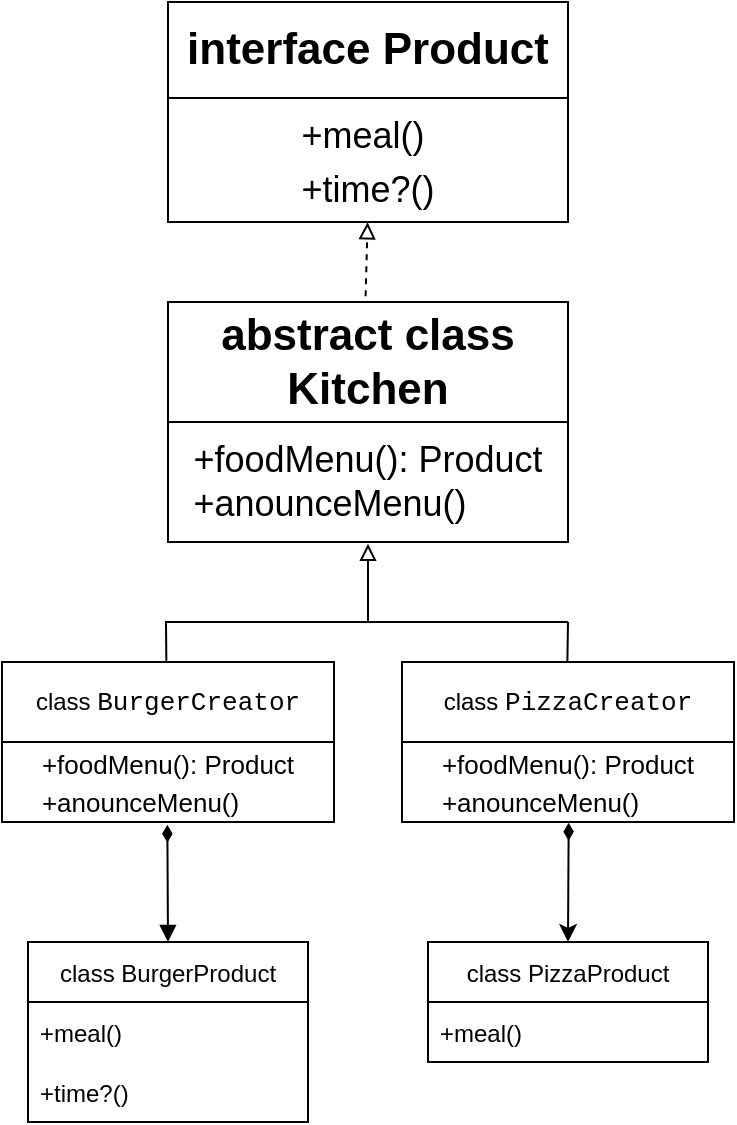<mxfile version="15.8.7" type="device" pages="5"><diagram id="kmLfnM852JLJqcfN5Ix5" name="FabricMethod"><mxGraphModel dx="652" dy="500" grid="1" gridSize="10" guides="1" tooltips="1" connect="1" arrows="1" fold="1" page="1" pageScale="1" pageWidth="827" pageHeight="1169" math="0" shadow="0"><root><mxCell id="0"/><mxCell id="1" parent="0"/><mxCell id="HUdmjNeTvWcthf4Wb3eH-5" value="" style="endArrow=block;html=1;rounded=0;fontSize=22;endFill=0;entryX=0.499;entryY=1.002;entryDx=0;entryDy=0;entryPerimeter=0;exitX=0.494;exitY=-0.048;exitDx=0;exitDy=0;exitPerimeter=0;dashed=1;" parent="1" target="BTpk92u2D7plM36LNnhP-22" edge="1" source="BTpk92u2D7plM36LNnhP-25"><mxGeometry width="50" height="50" relative="1" as="geometry"><mxPoint x="50" y="198.48" as="sourcePoint"/><mxPoint x="230" y="100" as="targetPoint"/></mxGeometry></mxCell><mxCell id="HUdmjNeTvWcthf4Wb3eH-9" value="" style="endArrow=block;html=1;rounded=0;fontSize=22;endFill=0;entryX=0.5;entryY=1.015;entryDx=0;entryDy=0;entryPerimeter=0;" parent="1" target="BTpk92u2D7plM36LNnhP-27" edge="1"><mxGeometry width="50" height="50" relative="1" as="geometry"><mxPoint x="280" y="320" as="sourcePoint"/><mxPoint x="50" y="280" as="targetPoint"/><Array as="points"><mxPoint x="280" y="290"/></Array></mxGeometry></mxCell><mxCell id="HUdmjNeTvWcthf4Wb3eH-12" value="" style="endArrow=none;html=1;rounded=0;fontSize=22;exitX=0.495;exitY=-0.014;exitDx=0;exitDy=0;exitPerimeter=0;" parent="1" source="BTpk92u2D7plM36LNnhP-35" edge="1"><mxGeometry width="50" height="50" relative="1" as="geometry"><mxPoint x="-21.44" y="369.88" as="sourcePoint"/><mxPoint x="380" y="320" as="targetPoint"/><Array as="points"><mxPoint x="179" y="320"/></Array></mxGeometry></mxCell><mxCell id="HUdmjNeTvWcthf4Wb3eH-13" value="" style="endArrow=none;html=1;rounded=0;fontSize=22;exitX=0.498;exitY=0.017;exitDx=0;exitDy=0;exitPerimeter=0;" parent="1" source="BTpk92u2D7plM36LNnhP-30" edge="1"><mxGeometry width="50" height="50" relative="1" as="geometry"><mxPoint x="580" y="340" as="sourcePoint"/><mxPoint x="380" y="320" as="targetPoint"/></mxGeometry></mxCell><mxCell id="UcADLLjxYHQP-RSknAzu-4" value="" style="endArrow=classic;html=1;rounded=0;fontSize=16;entryX=0.5;entryY=0;entryDx=0;entryDy=0;exitX=0.502;exitY=1.01;exitDx=0;exitDy=0;startArrow=diamondThin;startFill=1;exitPerimeter=0;" parent="1" source="BTpk92u2D7plM36LNnhP-32" target="BTpk92u2D7plM36LNnhP-45" edge="1"><mxGeometry width="50" height="50" relative="1" as="geometry"><mxPoint x="580" y="400" as="sourcePoint"/><mxPoint x="380" y="480" as="targetPoint"/></mxGeometry></mxCell><mxCell id="BTpk92u2D7plM36LNnhP-19" value="" style="shape=table;startSize=0;container=1;collapsible=0;childLayout=tableLayout;" vertex="1" parent="1"><mxGeometry x="180" y="10" width="200" height="110" as="geometry"/></mxCell><mxCell id="BTpk92u2D7plM36LNnhP-20" value="" style="shape=partialRectangle;collapsible=0;dropTarget=0;pointerEvents=0;fillColor=none;top=0;left=0;bottom=0;right=0;points=[[0,0.5],[1,0.5]];portConstraint=eastwest;" vertex="1" parent="BTpk92u2D7plM36LNnhP-19"><mxGeometry width="200" height="48" as="geometry"/></mxCell><mxCell id="BTpk92u2D7plM36LNnhP-21" value="&lt;b style=&quot;font-size: 22px&quot;&gt;interface Product&lt;/b&gt;" style="shape=partialRectangle;html=1;whiteSpace=wrap;connectable=0;overflow=hidden;fillColor=none;top=0;left=0;bottom=0;right=0;pointerEvents=1;" vertex="1" parent="BTpk92u2D7plM36LNnhP-20"><mxGeometry width="200" height="48" as="geometry"><mxRectangle width="200" height="48" as="alternateBounds"/></mxGeometry></mxCell><mxCell id="BTpk92u2D7plM36LNnhP-22" value="" style="shape=partialRectangle;collapsible=0;dropTarget=0;pointerEvents=0;fillColor=none;top=0;left=0;bottom=0;right=0;points=[[0,0.5],[1,0.5]];portConstraint=eastwest;" vertex="1" parent="BTpk92u2D7plM36LNnhP-19"><mxGeometry y="48" width="200" height="62" as="geometry"/></mxCell><mxCell id="BTpk92u2D7plM36LNnhP-23" value="&lt;div style=&quot;font-size: 22px ; text-align: left&quot;&gt;&lt;font style=&quot;font-size: 18px&quot;&gt;+meal()&lt;/font&gt;&lt;/div&gt;&lt;div style=&quot;font-size: 22px ; text-align: left&quot;&gt;&lt;font style=&quot;font-size: 18px&quot;&gt;+time?()&lt;/font&gt;&lt;/div&gt;" style="shape=partialRectangle;html=1;whiteSpace=wrap;connectable=0;overflow=hidden;fillColor=none;top=0;left=0;bottom=0;right=0;pointerEvents=1;" vertex="1" parent="BTpk92u2D7plM36LNnhP-22"><mxGeometry width="200" height="62" as="geometry"><mxRectangle width="200" height="62" as="alternateBounds"/></mxGeometry></mxCell><mxCell id="BTpk92u2D7plM36LNnhP-24" value="" style="shape=table;startSize=0;container=1;collapsible=0;childLayout=tableLayout;" vertex="1" parent="1"><mxGeometry x="180" y="160" width="200" height="120" as="geometry"/></mxCell><mxCell id="BTpk92u2D7plM36LNnhP-25" value="" style="shape=partialRectangle;collapsible=0;dropTarget=0;pointerEvents=0;fillColor=none;top=0;left=0;bottom=0;right=0;points=[[0,0.5],[1,0.5]];portConstraint=eastwest;" vertex="1" parent="BTpk92u2D7plM36LNnhP-24"><mxGeometry width="200" height="60" as="geometry"/></mxCell><mxCell id="BTpk92u2D7plM36LNnhP-26" value="&lt;b style=&quot;font-size: 22px&quot;&gt;abstract class Kitchen&lt;/b&gt;" style="shape=partialRectangle;html=1;whiteSpace=wrap;connectable=0;overflow=hidden;fillColor=none;top=0;left=0;bottom=0;right=0;pointerEvents=1;" vertex="1" parent="BTpk92u2D7plM36LNnhP-25"><mxGeometry width="200" height="60" as="geometry"><mxRectangle width="200" height="60" as="alternateBounds"/></mxGeometry></mxCell><mxCell id="BTpk92u2D7plM36LNnhP-27" value="" style="shape=partialRectangle;collapsible=0;dropTarget=0;pointerEvents=0;fillColor=none;top=0;left=0;bottom=0;right=0;points=[[0,0.5],[1,0.5]];portConstraint=eastwest;" vertex="1" parent="BTpk92u2D7plM36LNnhP-24"><mxGeometry y="60" width="200" height="60" as="geometry"/></mxCell><mxCell id="BTpk92u2D7plM36LNnhP-28" value="&lt;div style=&quot;text-align: left&quot;&gt;&lt;span style=&quot;font-size: 18px&quot;&gt;+foodMenu(): Product&lt;/span&gt;&lt;/div&gt;&lt;font style=&quot;font-size: 18px&quot;&gt;&lt;div style=&quot;text-align: left&quot;&gt;+anounceMenu()&lt;/div&gt;&lt;/font&gt;" style="shape=partialRectangle;html=1;whiteSpace=wrap;connectable=0;overflow=hidden;fillColor=none;top=0;left=0;bottom=0;right=0;pointerEvents=1;" vertex="1" parent="BTpk92u2D7plM36LNnhP-27"><mxGeometry width="200" height="60" as="geometry"><mxRectangle width="200" height="60" as="alternateBounds"/></mxGeometry></mxCell><mxCell id="BTpk92u2D7plM36LNnhP-29" value="" style="shape=table;startSize=0;container=1;collapsible=0;childLayout=tableLayout;" vertex="1" parent="1"><mxGeometry x="297" y="340" width="166" height="80" as="geometry"/></mxCell><mxCell id="BTpk92u2D7plM36LNnhP-30" value="" style="shape=partialRectangle;collapsible=0;dropTarget=0;pointerEvents=0;fillColor=none;top=0;left=0;bottom=0;right=0;points=[[0,0.5],[1,0.5]];portConstraint=eastwest;" vertex="1" parent="BTpk92u2D7plM36LNnhP-29"><mxGeometry width="166" height="40" as="geometry"/></mxCell><mxCell id="BTpk92u2D7plM36LNnhP-31" value="class&amp;nbsp;&lt;span style=&quot;font-family: &amp;#34;menlo&amp;#34; , &amp;#34;monaco&amp;#34; , &amp;#34;courier new&amp;#34; , monospace ; font-size: 13px&quot;&gt;PizzaCreator&lt;/span&gt;" style="shape=partialRectangle;html=1;whiteSpace=wrap;connectable=0;overflow=hidden;fillColor=none;top=0;left=0;bottom=0;right=0;pointerEvents=1;" vertex="1" parent="BTpk92u2D7plM36LNnhP-30"><mxGeometry width="166" height="40" as="geometry"><mxRectangle width="166" height="40" as="alternateBounds"/></mxGeometry></mxCell><mxCell id="BTpk92u2D7plM36LNnhP-32" value="" style="shape=partialRectangle;collapsible=0;dropTarget=0;pointerEvents=0;fillColor=none;top=0;left=0;bottom=0;right=0;points=[[0,0.5],[1,0.5]];portConstraint=eastwest;" vertex="1" parent="BTpk92u2D7plM36LNnhP-29"><mxGeometry y="40" width="166" height="40" as="geometry"/></mxCell><mxCell id="BTpk92u2D7plM36LNnhP-33" value="&lt;div style=&quot;font-family: &amp;#34;menlo&amp;#34; , &amp;#34;monaco&amp;#34; , &amp;#34;courier new&amp;#34; , monospace ; font-size: 13px ; text-align: left ; line-height: 18px&quot;&gt;&lt;span style=&quot;font-family: &amp;#34;helvetica&amp;#34;&quot;&gt;+foodMenu(): Product&lt;/span&gt;&lt;span style=&quot;font-size: 12px&quot;&gt;&lt;br&gt;&lt;/span&gt;&lt;/div&gt;&lt;div style=&quot;font-family: &amp;#34;menlo&amp;#34; , &amp;#34;monaco&amp;#34; , &amp;#34;courier new&amp;#34; , monospace ; font-size: 13px ; text-align: left ; line-height: 18px&quot;&gt;&lt;span style=&quot;font-family: &amp;#34;helvetica&amp;#34;&quot;&gt;+anounceMenu()&lt;/span&gt;&lt;/div&gt;" style="shape=partialRectangle;html=1;whiteSpace=wrap;connectable=0;overflow=hidden;fillColor=none;top=0;left=0;bottom=0;right=0;pointerEvents=1;" vertex="1" parent="BTpk92u2D7plM36LNnhP-32"><mxGeometry width="166" height="40" as="geometry"><mxRectangle width="166" height="40" as="alternateBounds"/></mxGeometry></mxCell><mxCell id="BTpk92u2D7plM36LNnhP-34" value="" style="shape=table;startSize=0;container=1;collapsible=0;childLayout=tableLayout;" vertex="1" parent="1"><mxGeometry x="97" y="340" width="166" height="80" as="geometry"/></mxCell><mxCell id="BTpk92u2D7plM36LNnhP-35" value="" style="shape=partialRectangle;collapsible=0;dropTarget=0;pointerEvents=0;fillColor=none;top=0;left=0;bottom=0;right=0;points=[[0,0.5],[1,0.5]];portConstraint=eastwest;" vertex="1" parent="BTpk92u2D7plM36LNnhP-34"><mxGeometry width="166" height="40" as="geometry"/></mxCell><mxCell id="BTpk92u2D7plM36LNnhP-36" value="class&amp;nbsp;&lt;span style=&quot;font-family: &amp;#34;menlo&amp;#34; , &amp;#34;monaco&amp;#34; , &amp;#34;courier new&amp;#34; , monospace ; font-size: 13px ; text-align: left&quot;&gt;BurgerCreator&lt;/span&gt;" style="shape=partialRectangle;html=1;whiteSpace=wrap;connectable=0;overflow=hidden;fillColor=none;top=0;left=0;bottom=0;right=0;pointerEvents=1;" vertex="1" parent="BTpk92u2D7plM36LNnhP-35"><mxGeometry width="166" height="40" as="geometry"><mxRectangle width="166" height="40" as="alternateBounds"/></mxGeometry></mxCell><mxCell id="BTpk92u2D7plM36LNnhP-37" value="" style="shape=partialRectangle;collapsible=0;dropTarget=0;pointerEvents=0;fillColor=none;top=0;left=0;bottom=0;right=0;points=[[0,0.5],[1,0.5]];portConstraint=eastwest;" vertex="1" parent="BTpk92u2D7plM36LNnhP-34"><mxGeometry y="40" width="166" height="40" as="geometry"/></mxCell><mxCell id="BTpk92u2D7plM36LNnhP-38" value="&lt;div style=&quot;font-family: &amp;#34;menlo&amp;#34; , &amp;#34;monaco&amp;#34; , &amp;#34;courier new&amp;#34; , monospace ; font-size: 13px ; text-align: left ; line-height: 18px&quot;&gt;&lt;span style=&quot;font-family: &amp;#34;helvetica&amp;#34;&quot;&gt;+foodMenu(): Product&lt;/span&gt;&lt;span style=&quot;font-size: 12px&quot;&gt;&lt;br&gt;&lt;/span&gt;&lt;/div&gt;&lt;div style=&quot;font-family: &amp;#34;menlo&amp;#34; , &amp;#34;monaco&amp;#34; , &amp;#34;courier new&amp;#34; , monospace ; font-size: 13px ; text-align: left ; line-height: 18px&quot;&gt;&lt;span style=&quot;font-family: &amp;#34;helvetica&amp;#34;&quot;&gt;+anounceMenu()&lt;/span&gt;&lt;/div&gt;" style="shape=partialRectangle;html=1;whiteSpace=wrap;connectable=0;overflow=hidden;fillColor=none;top=0;left=0;bottom=0;right=0;pointerEvents=1;" vertex="1" parent="BTpk92u2D7plM36LNnhP-37"><mxGeometry width="166" height="40" as="geometry"><mxRectangle width="166" height="40" as="alternateBounds"/></mxGeometry></mxCell><mxCell id="BTpk92u2D7plM36LNnhP-40" value="class BurgerProduct" style="swimlane;fontStyle=0;childLayout=stackLayout;horizontal=1;startSize=30;horizontalStack=0;resizeParent=1;resizeParentMax=0;resizeLast=0;collapsible=1;marginBottom=0;" vertex="1" parent="1"><mxGeometry x="110" y="480" width="140" height="90" as="geometry"><mxRectangle x="110" y="480" width="140" height="30" as="alternateBounds"/></mxGeometry></mxCell><mxCell id="BTpk92u2D7plM36LNnhP-41" value="+meal()" style="text;strokeColor=none;fillColor=none;align=left;verticalAlign=middle;spacingLeft=4;spacingRight=4;overflow=hidden;points=[[0,0.5],[1,0.5]];portConstraint=eastwest;rotatable=0;" vertex="1" parent="BTpk92u2D7plM36LNnhP-40"><mxGeometry y="30" width="140" height="30" as="geometry"/></mxCell><mxCell id="BTpk92u2D7plM36LNnhP-42" value="+time?()" style="text;strokeColor=none;fillColor=none;align=left;verticalAlign=middle;spacingLeft=4;spacingRight=4;overflow=hidden;points=[[0,0.5],[1,0.5]];portConstraint=eastwest;rotatable=0;" vertex="1" parent="BTpk92u2D7plM36LNnhP-40"><mxGeometry y="60" width="140" height="30" as="geometry"/></mxCell><mxCell id="BTpk92u2D7plM36LNnhP-44" value="" style="endArrow=block;html=1;rounded=0;fontSize=16;exitX=0.498;exitY=1.034;exitDx=0;exitDy=0;entryX=0.5;entryY=0;entryDx=0;entryDy=0;startArrow=diamondThin;startFill=1;exitPerimeter=0;endFill=1;" edge="1" parent="1" source="BTpk92u2D7plM36LNnhP-37" target="BTpk92u2D7plM36LNnhP-40"><mxGeometry width="50" height="50" relative="1" as="geometry"><mxPoint x="179.668" y="421.36" as="sourcePoint"/><mxPoint x="180.0" y="610" as="targetPoint"/></mxGeometry></mxCell><mxCell id="BTpk92u2D7plM36LNnhP-45" value="class PizzaProduct" style="swimlane;fontStyle=0;childLayout=stackLayout;horizontal=1;startSize=30;horizontalStack=0;resizeParent=1;resizeParentMax=0;resizeLast=0;collapsible=1;marginBottom=0;" vertex="1" parent="1"><mxGeometry x="310" y="480" width="140" height="60" as="geometry"><mxRectangle x="315" y="480" width="130" height="30" as="alternateBounds"/></mxGeometry></mxCell><mxCell id="BTpk92u2D7plM36LNnhP-46" value="+meal()" style="text;strokeColor=none;fillColor=none;align=left;verticalAlign=middle;spacingLeft=4;spacingRight=4;overflow=hidden;points=[[0,0.5],[1,0.5]];portConstraint=eastwest;rotatable=0;" vertex="1" parent="BTpk92u2D7plM36LNnhP-45"><mxGeometry y="30" width="140" height="30" as="geometry"/></mxCell></root></mxGraphModel></diagram><diagram id="HkCJI4vTewy1XDa9Kcwq" name="AbstractFabric"><mxGraphModel dx="1332" dy="725" grid="1" gridSize="10" guides="1" tooltips="1" connect="1" arrows="1" fold="1" page="0" pageScale="1" pageWidth="827" pageHeight="1169" math="0" shadow="0"><root><mxCell id="apFZ7bMnBkO6-aXbvWHm-0"/><mxCell id="apFZ7bMnBkO6-aXbvWHm-1" parent="apFZ7bMnBkO6-aXbvWHm-0"/><mxCell id="hCc1GOaxer35hu9_Jr_1-3" value="" style="endArrow=none;dashed=1;html=1;rounded=0;fontSize=20;fontColor=#000000;exitX=0.5;exitY=-0.006;exitDx=0;exitDy=0;exitPerimeter=0;entryX=0.5;entryY=-0.004;entryDx=0;entryDy=0;entryPerimeter=0;" parent="apFZ7bMnBkO6-aXbvWHm-1" edge="1" target="x37l466YK2JP_Ygdb0Sx-21" source="x37l466YK2JP_Ygdb0Sx-26"><mxGeometry width="50" height="50" relative="1" as="geometry"><mxPoint x="280" y="200" as="sourcePoint"/><mxPoint x="520" y="200" as="targetPoint"/><Array as="points"><mxPoint x="240" y="200"/><mxPoint x="560" y="200"/></Array></mxGeometry></mxCell><mxCell id="hCc1GOaxer35hu9_Jr_1-4" value="" style="endArrow=none;dashed=1;html=1;rounded=0;fontSize=20;fontColor=#000000;entryX=0.998;entryY=1;entryDx=0;entryDy=0;exitX=-0.002;exitY=0.995;exitDx=0;exitDy=0;exitPerimeter=0;entryPerimeter=0;startArrow=block;startFill=0;" parent="apFZ7bMnBkO6-aXbvWHm-1" source="x37l466YK2JP_Ygdb0Sx-15" target="x37l466YK2JP_Ygdb0Sx-3" edge="1"><mxGeometry width="50" height="50" relative="1" as="geometry"><mxPoint x="578.38" y="80.02" as="sourcePoint"/><mxPoint x="520" y="80" as="targetPoint"/></mxGeometry></mxCell><mxCell id="hCc1GOaxer35hu9_Jr_1-5" value="" style="endArrow=none;dashed=1;html=1;rounded=0;fontSize=20;fontColor=#000000;entryX=0.003;entryY=0;entryDx=0;entryDy=0;entryPerimeter=0;startArrow=block;exitX=1.001;exitY=-0.002;exitDx=0;exitDy=0;exitPerimeter=0;endFill=0;startFill=0;" parent="apFZ7bMnBkO6-aXbvWHm-1" edge="1" target="x37l466YK2JP_Ygdb0Sx-5" source="x37l466YK2JP_Ygdb0Sx-10"><mxGeometry width="50" height="50" relative="1" as="geometry"><mxPoint x="220" y="80" as="sourcePoint"/><mxPoint x="280" y="80" as="targetPoint"/></mxGeometry></mxCell><mxCell id="hCc1GOaxer35hu9_Jr_1-6" value="" style="endArrow=block;dashed=1;html=1;rounded=0;fontSize=20;fontColor=#000000;entryX=0.5;entryY=1;entryDx=0;entryDy=0;entryPerimeter=0;endFill=0;" parent="apFZ7bMnBkO6-aXbvWHm-1" edge="1" target="x37l466YK2JP_Ygdb0Sx-5"><mxGeometry width="50" height="50" relative="1" as="geometry"><mxPoint x="400" y="200" as="sourcePoint"/><mxPoint x="400" y="150" as="targetPoint"/></mxGeometry></mxCell><mxCell id="37Yy5tRqZ-Fh2ZZynrqv-1" value="" style="endArrow=open;html=1;rounded=0;fontSize=18;fontColor=#000000;entryX=0.501;entryY=-0.006;entryDx=0;entryDy=0;entryPerimeter=0;endFill=0;startArrow=diamondThin;startFill=1;" parent="apFZ7bMnBkO6-aXbvWHm-1" target="x37l466YK2JP_Ygdb0Sx-47" edge="1"><mxGeometry width="50" height="50" relative="1" as="geometry"><mxPoint x="320" y="360" as="sourcePoint"/><mxPoint x="320" y="440" as="targetPoint"/><Array as="points"/></mxGeometry></mxCell><mxCell id="37Yy5tRqZ-Fh2ZZynrqv-7" value="" style="endArrow=open;html=1;rounded=0;fontSize=18;fontColor=#000000;entryX=0.5;entryY=0.003;entryDx=0;entryDy=0;exitX=0.165;exitY=1;exitDx=0;exitDy=0;exitPerimeter=0;entryPerimeter=0;startArrow=diamondThin;startFill=1;endFill=0;" parent="apFZ7bMnBkO6-aXbvWHm-1" source="x37l466YK2JP_Ygdb0Sx-23" target="x37l466YK2JP_Ygdb0Sx-53" edge="1"><mxGeometry width="50" height="50" relative="1" as="geometry"><mxPoint x="480.4" y="319.68" as="sourcePoint"/><mxPoint x="480" y="440" as="targetPoint"/></mxGeometry></mxCell><mxCell id="x37l466YK2JP_Ygdb0Sx-2" value="" style="shape=table;startSize=0;container=1;collapsible=0;childLayout=tableLayout;rounded=0;shadow=0;glass=0;sketch=0;" vertex="1" parent="apFZ7bMnBkO6-aXbvWHm-1"><mxGeometry x="280" y="60" width="240" height="100" as="geometry"/></mxCell><mxCell id="x37l466YK2JP_Ygdb0Sx-3" value="" style="shape=partialRectangle;collapsible=0;dropTarget=0;pointerEvents=0;fillColor=none;top=0;left=0;bottom=0;right=0;points=[[0,0.5],[1,0.5]];portConstraint=eastwest;rounded=0;shadow=0;glass=0;sketch=0;" vertex="1" parent="x37l466YK2JP_Ygdb0Sx-2"><mxGeometry width="240" height="40" as="geometry"/></mxCell><mxCell id="x37l466YK2JP_Ygdb0Sx-4" value="&lt;b&gt;&lt;font style=&quot;font-size: 22px&quot;&gt;interface Kitchen&lt;/font&gt;&lt;/b&gt;" style="shape=partialRectangle;html=1;whiteSpace=wrap;connectable=0;overflow=hidden;fillColor=none;top=0;left=0;bottom=0;right=0;pointerEvents=1;rounded=0;shadow=0;glass=0;sketch=0;" vertex="1" parent="x37l466YK2JP_Ygdb0Sx-3"><mxGeometry width="240" height="40" as="geometry"><mxRectangle width="240" height="40" as="alternateBounds"/></mxGeometry></mxCell><mxCell id="x37l466YK2JP_Ygdb0Sx-5" value="" style="shape=partialRectangle;collapsible=0;dropTarget=0;pointerEvents=0;fillColor=none;top=0;left=0;bottom=0;right=0;points=[[0,0.5],[1,0.5]];portConstraint=eastwest;rounded=0;shadow=0;glass=0;sketch=0;" vertex="1" parent="x37l466YK2JP_Ygdb0Sx-2"><mxGeometry y="40" width="240" height="60" as="geometry"/></mxCell><mxCell id="x37l466YK2JP_Ygdb0Sx-6" value="&lt;div style=&quot;text-align: left ; font-family: &amp;#34;menlo&amp;#34; , &amp;#34;monaco&amp;#34; , &amp;#34;courier new&amp;#34; , monospace ; line-height: 18px&quot;&gt;+makePizza(): PizzaMenu&lt;/div&gt;&lt;div style=&quot;text-align: left ; font-family: &amp;#34;menlo&amp;#34; , &amp;#34;monaco&amp;#34; , &amp;#34;courier new&amp;#34; , monospace ; line-height: 18px&quot;&gt;+&lt;span style=&quot;text-align: center&quot;&gt;makeSushi&lt;/span&gt;&lt;span style=&quot;text-align: center&quot;&gt;(): SushiMenu&lt;/span&gt;&lt;/div&gt;" style="shape=partialRectangle;html=1;whiteSpace=wrap;connectable=0;overflow=hidden;fillColor=none;top=0;left=0;bottom=0;right=0;pointerEvents=1;rounded=0;shadow=0;glass=0;sketch=0;" vertex="1" parent="x37l466YK2JP_Ygdb0Sx-5"><mxGeometry width="240" height="60" as="geometry"><mxRectangle width="240" height="60" as="alternateBounds"/></mxGeometry></mxCell><mxCell id="x37l466YK2JP_Ygdb0Sx-7" value="" style="shape=table;startSize=0;container=1;collapsible=0;childLayout=tableLayout;rounded=0;shadow=0;glass=0;sketch=0;fontSize=22;" vertex="1" parent="apFZ7bMnBkO6-aXbvWHm-1"><mxGeometry x="-40" y="60" width="240" height="80" as="geometry"/></mxCell><mxCell id="x37l466YK2JP_Ygdb0Sx-8" value="" style="shape=partialRectangle;collapsible=0;dropTarget=0;pointerEvents=0;fillColor=none;top=0;left=0;bottom=0;right=0;points=[[0,0.5],[1,0.5]];portConstraint=eastwest;rounded=0;shadow=0;glass=0;sketch=0;fontSize=22;" vertex="1" parent="x37l466YK2JP_Ygdb0Sx-7"><mxGeometry width="240" height="40" as="geometry"/></mxCell><mxCell id="x37l466YK2JP_Ygdb0Sx-9" value="&lt;b&gt;interface&amp;nbsp;&lt;span style=&quot;font-size: 20px ; background-color: rgb(255 , 255 , 255)&quot;&gt;PizzaMenu&lt;/span&gt;&lt;/b&gt;" style="shape=partialRectangle;html=1;whiteSpace=wrap;connectable=0;overflow=hidden;fillColor=none;top=0;left=0;bottom=0;right=0;pointerEvents=1;rounded=0;shadow=0;glass=0;sketch=0;fontSize=22;" vertex="1" parent="x37l466YK2JP_Ygdb0Sx-8"><mxGeometry width="240" height="40" as="geometry"><mxRectangle width="240" height="40" as="alternateBounds"/></mxGeometry></mxCell><mxCell id="x37l466YK2JP_Ygdb0Sx-10" value="" style="shape=partialRectangle;collapsible=0;dropTarget=0;pointerEvents=0;fillColor=none;top=0;left=0;bottom=0;right=0;points=[[0,0.5],[1,0.5]];portConstraint=eastwest;rounded=0;shadow=0;glass=0;sketch=0;fontSize=22;" vertex="1" parent="x37l466YK2JP_Ygdb0Sx-7"><mxGeometry y="40" width="240" height="40" as="geometry"/></mxCell><mxCell id="x37l466YK2JP_Ygdb0Sx-11" value="&lt;span style=&quot;font-family: &amp;#34;menlo&amp;#34; , &amp;#34;monaco&amp;#34; , &amp;#34;courier new&amp;#34; , monospace ; font-size: 12px ; background-color: rgb(255 , 255 , 255)&quot;&gt;+pizzaRecomendation()&lt;/span&gt;" style="shape=partialRectangle;html=1;whiteSpace=wrap;connectable=0;overflow=hidden;fillColor=none;top=0;left=0;bottom=0;right=0;pointerEvents=1;rounded=0;shadow=0;glass=0;sketch=0;fontSize=22;" vertex="1" parent="x37l466YK2JP_Ygdb0Sx-10"><mxGeometry width="240" height="40" as="geometry"><mxRectangle width="240" height="40" as="alternateBounds"/></mxGeometry></mxCell><mxCell id="x37l466YK2JP_Ygdb0Sx-14" value="" style="shape=table;startSize=0;container=1;collapsible=0;childLayout=tableLayout;rounded=0;shadow=0;glass=0;sketch=0;fontSize=22;" vertex="1" parent="apFZ7bMnBkO6-aXbvWHm-1"><mxGeometry x="600" y="60" width="240" height="80" as="geometry"/></mxCell><mxCell id="x37l466YK2JP_Ygdb0Sx-15" value="" style="shape=partialRectangle;collapsible=0;dropTarget=0;pointerEvents=0;fillColor=none;top=0;left=0;bottom=0;right=0;points=[[0,0.5],[1,0.5]];portConstraint=eastwest;rounded=0;shadow=0;glass=0;sketch=0;fontSize=22;" vertex="1" parent="x37l466YK2JP_Ygdb0Sx-14"><mxGeometry width="240" height="40" as="geometry"/></mxCell><mxCell id="x37l466YK2JP_Ygdb0Sx-16" value="&lt;b&gt;interface&amp;nbsp;&lt;/b&gt;&lt;span style=&quot;font-size: 20px ; background-color: rgb(255 , 255 , 255)&quot;&gt;&lt;b&gt;SushiMenu&lt;/b&gt;&lt;/span&gt;" style="shape=partialRectangle;html=1;whiteSpace=wrap;connectable=0;overflow=hidden;fillColor=none;top=0;left=0;bottom=0;right=0;pointerEvents=1;rounded=0;shadow=0;glass=0;sketch=0;fontSize=22;" vertex="1" parent="x37l466YK2JP_Ygdb0Sx-15"><mxGeometry width="240" height="40" as="geometry"><mxRectangle width="240" height="40" as="alternateBounds"/></mxGeometry></mxCell><mxCell id="x37l466YK2JP_Ygdb0Sx-17" value="" style="shape=partialRectangle;collapsible=0;dropTarget=0;pointerEvents=0;fillColor=none;top=0;left=0;bottom=0;right=0;points=[[0,0.5],[1,0.5]];portConstraint=eastwest;rounded=0;shadow=0;glass=0;sketch=0;fontSize=22;" vertex="1" parent="x37l466YK2JP_Ygdb0Sx-14"><mxGeometry y="40" width="240" height="40" as="geometry"/></mxCell><mxCell id="x37l466YK2JP_Ygdb0Sx-18" value="&lt;div style=&quot;background-color: rgb(255 , 255 , 255) ; text-align: left ; font-family: &amp;#34;menlo&amp;#34; , &amp;#34;monaco&amp;#34; , &amp;#34;courier new&amp;#34; , monospace ; font-size: 12px ; line-height: 18px&quot;&gt;+sushiRecomendation()&lt;/div&gt;&lt;div style=&quot;background-color: rgb(255 , 255 , 255) ; text-align: left ; font-family: &amp;#34;menlo&amp;#34; , &amp;#34;monaco&amp;#34; , &amp;#34;courier new&amp;#34; , monospace ; font-size: 12px ; line-height: 18px&quot;&gt;+&lt;span style=&quot;text-align: center&quot;&gt;sushiInfo&lt;/span&gt;&lt;span style=&quot;text-align: center&quot;&gt;()&lt;/span&gt;&lt;/div&gt;" style="shape=partialRectangle;html=1;whiteSpace=wrap;connectable=0;overflow=hidden;fillColor=none;top=0;left=0;bottom=0;right=0;pointerEvents=1;rounded=0;shadow=0;glass=0;sketch=0;fontSize=22;" vertex="1" parent="x37l466YK2JP_Ygdb0Sx-17"><mxGeometry width="240" height="40" as="geometry"><mxRectangle width="240" height="40" as="alternateBounds"/></mxGeometry></mxCell><mxCell id="x37l466YK2JP_Ygdb0Sx-20" value="" style="shape=table;startSize=0;container=1;collapsible=0;childLayout=tableLayout;rounded=0;shadow=0;glass=0;sketch=0;fontSize=22;" vertex="1" parent="apFZ7bMnBkO6-aXbvWHm-1"><mxGeometry x="440" y="240" width="240" height="120" as="geometry"/></mxCell><mxCell id="x37l466YK2JP_Ygdb0Sx-21" value="" style="shape=partialRectangle;collapsible=0;dropTarget=0;pointerEvents=0;fillColor=none;top=0;left=0;bottom=0;right=0;points=[[0,0.5],[1,0.5]];portConstraint=eastwest;rounded=0;shadow=0;glass=0;sketch=0;fontSize=22;" vertex="1" parent="x37l466YK2JP_Ygdb0Sx-20"><mxGeometry width="240" height="60" as="geometry"/></mxCell><mxCell id="x37l466YK2JP_Ygdb0Sx-22" value="&lt;b&gt;class&amp;nbsp;&lt;span style=&quot;background-color: rgb(255 , 255 , 255)&quot;&gt;BestPrice&lt;/span&gt;&lt;/b&gt;" style="shape=partialRectangle;html=1;whiteSpace=wrap;connectable=0;overflow=hidden;fillColor=none;top=0;left=0;bottom=0;right=0;pointerEvents=1;rounded=0;shadow=0;glass=0;sketch=0;fontSize=22;" vertex="1" parent="x37l466YK2JP_Ygdb0Sx-21"><mxGeometry width="240" height="60" as="geometry"><mxRectangle width="240" height="60" as="alternateBounds"/></mxGeometry></mxCell><mxCell id="x37l466YK2JP_Ygdb0Sx-23" value="" style="shape=partialRectangle;collapsible=0;dropTarget=0;pointerEvents=0;fillColor=none;top=0;left=0;bottom=0;right=0;points=[[0,0.5],[1,0.5]];portConstraint=eastwest;rounded=0;shadow=0;glass=0;sketch=0;fontSize=22;" vertex="1" parent="x37l466YK2JP_Ygdb0Sx-20"><mxGeometry y="60" width="240" height="60" as="geometry"/></mxCell><mxCell id="x37l466YK2JP_Ygdb0Sx-24" value="&lt;div style=&quot;background-color: rgb(255 , 255 , 255) ; text-align: left ; font-family: &amp;#34;menlo&amp;#34; , &amp;#34;monaco&amp;#34; , &amp;#34;courier new&amp;#34; , monospace ; font-size: 12px ; line-height: 18px&quot;&gt;+makePizza(): PizzaMenu&lt;/div&gt;&lt;div style=&quot;background-color: rgb(255 , 255 , 255) ; text-align: left ; font-family: &amp;#34;menlo&amp;#34; , &amp;#34;monaco&amp;#34; , &amp;#34;courier new&amp;#34; , monospace ; font-size: 12px ; line-height: 18px&quot;&gt;+&lt;span style=&quot;text-align: center&quot;&gt;makeSushi&lt;/span&gt;&lt;span style=&quot;text-align: center&quot;&gt;(): SushiMenu&lt;/span&gt;&lt;/div&gt;" style="shape=partialRectangle;html=1;whiteSpace=wrap;connectable=0;overflow=hidden;fillColor=none;top=0;left=0;bottom=0;right=0;pointerEvents=1;rounded=0;shadow=0;glass=0;sketch=0;fontSize=22;" vertex="1" parent="x37l466YK2JP_Ygdb0Sx-23"><mxGeometry width="240" height="60" as="geometry"><mxRectangle width="240" height="60" as="alternateBounds"/></mxGeometry></mxCell><mxCell id="x37l466YK2JP_Ygdb0Sx-25" value="" style="shape=table;startSize=0;container=1;collapsible=0;childLayout=tableLayout;rounded=0;shadow=0;glass=0;sketch=0;fontSize=22;" vertex="1" parent="apFZ7bMnBkO6-aXbvWHm-1"><mxGeometry x="120" y="240" width="240" height="120" as="geometry"/></mxCell><mxCell id="x37l466YK2JP_Ygdb0Sx-26" value="" style="shape=partialRectangle;collapsible=0;dropTarget=0;pointerEvents=0;fillColor=none;top=0;left=0;bottom=0;right=0;points=[[0,0.5],[1,0.5]];portConstraint=eastwest;rounded=0;shadow=0;glass=0;sketch=0;fontSize=22;" vertex="1" parent="x37l466YK2JP_Ygdb0Sx-25"><mxGeometry width="240" height="60" as="geometry"/></mxCell><mxCell id="x37l466YK2JP_Ygdb0Sx-27" value="&lt;b&gt;class&amp;nbsp;&lt;br&gt;&lt;/b&gt;&lt;span style=&quot;background-color: rgb(255 , 255 , 255)&quot;&gt;&lt;b&gt;&lt;font style=&quot;font-size: 17px&quot;&gt;ChefRecommendation&lt;/font&gt;&lt;/b&gt;&lt;/span&gt;" style="shape=partialRectangle;html=1;whiteSpace=wrap;connectable=0;overflow=hidden;fillColor=none;top=0;left=0;bottom=0;right=0;pointerEvents=1;rounded=0;shadow=0;glass=0;sketch=0;fontSize=22;" vertex="1" parent="x37l466YK2JP_Ygdb0Sx-26"><mxGeometry width="240" height="60" as="geometry"><mxRectangle width="240" height="60" as="alternateBounds"/></mxGeometry></mxCell><mxCell id="x37l466YK2JP_Ygdb0Sx-28" value="" style="shape=partialRectangle;collapsible=0;dropTarget=0;pointerEvents=0;fillColor=none;top=0;left=0;bottom=0;right=0;points=[[0,0.5],[1,0.5]];portConstraint=eastwest;rounded=0;shadow=0;glass=0;sketch=0;fontSize=22;" vertex="1" parent="x37l466YK2JP_Ygdb0Sx-25"><mxGeometry y="60" width="240" height="60" as="geometry"/></mxCell><mxCell id="x37l466YK2JP_Ygdb0Sx-29" value="&lt;div style=&quot;background-color: rgb(255 , 255 , 255) ; text-align: left ; font-family: &amp;#34;menlo&amp;#34; , &amp;#34;monaco&amp;#34; , &amp;#34;courier new&amp;#34; , monospace ; font-size: 12px ; line-height: 18px&quot;&gt;+makePizza(): PizzaMenu&lt;/div&gt;&lt;div style=&quot;background-color: rgb(255 , 255 , 255) ; text-align: left ; font-family: &amp;#34;menlo&amp;#34; , &amp;#34;monaco&amp;#34; , &amp;#34;courier new&amp;#34; , monospace ; font-size: 12px ; line-height: 18px&quot;&gt;+&lt;span style=&quot;text-align: center&quot;&gt;makeSushi&lt;/span&gt;&lt;span style=&quot;text-align: center&quot;&gt;(): SushiMenu&lt;/span&gt;&lt;/div&gt;" style="shape=partialRectangle;html=1;whiteSpace=wrap;connectable=0;overflow=hidden;fillColor=none;top=0;left=0;bottom=0;right=0;pointerEvents=1;rounded=0;shadow=0;glass=0;sketch=0;fontSize=22;" vertex="1" parent="x37l466YK2JP_Ygdb0Sx-28"><mxGeometry width="240" height="60" as="geometry"><mxRectangle width="240" height="60" as="alternateBounds"/></mxGeometry></mxCell><mxCell id="x37l466YK2JP_Ygdb0Sx-30" value="" style="shape=table;startSize=0;container=1;collapsible=0;childLayout=tableLayout;rounded=0;shadow=0;glass=0;sketch=0;fontFamily=Helvetica;fontSize=17;" vertex="1" parent="apFZ7bMnBkO6-aXbvWHm-1"><mxGeometry x="100" y="440" width="120" height="80" as="geometry"/></mxCell><mxCell id="x37l466YK2JP_Ygdb0Sx-31" value="" style="shape=partialRectangle;collapsible=0;dropTarget=0;pointerEvents=0;fillColor=none;top=0;left=0;bottom=0;right=0;points=[[0,0.5],[1,0.5]];portConstraint=eastwest;rounded=0;shadow=0;glass=0;sketch=0;fontFamily=Helvetica;fontSize=17;" vertex="1" parent="x37l466YK2JP_Ygdb0Sx-30"><mxGeometry width="120" height="40" as="geometry"/></mxCell><mxCell id="x37l466YK2JP_Ygdb0Sx-32" value="&lt;span style=&quot;font-family: &amp;#34;menlo&amp;#34; , &amp;#34;monaco&amp;#34; , &amp;#34;courier new&amp;#34; , monospace ; background-color: rgb(255 , 255 , 255)&quot;&gt;&lt;font style=&quot;font-size: 11px&quot;&gt;class Margherita&lt;/font&gt;&lt;/span&gt;" style="shape=partialRectangle;html=1;whiteSpace=wrap;connectable=0;overflow=hidden;fillColor=none;top=0;left=0;bottom=0;right=0;pointerEvents=1;rounded=0;shadow=0;glass=0;sketch=0;fontFamily=Helvetica;fontSize=17;" vertex="1" parent="x37l466YK2JP_Ygdb0Sx-31"><mxGeometry width="120" height="40" as="geometry"><mxRectangle width="120" height="40" as="alternateBounds"/></mxGeometry></mxCell><mxCell id="x37l466YK2JP_Ygdb0Sx-33" value="" style="shape=partialRectangle;collapsible=0;dropTarget=0;pointerEvents=0;fillColor=none;top=0;left=0;bottom=0;right=0;points=[[0,0.5],[1,0.5]];portConstraint=eastwest;rounded=0;shadow=0;glass=0;sketch=0;fontFamily=Helvetica;fontSize=17;" vertex="1" parent="x37l466YK2JP_Ygdb0Sx-30"><mxGeometry y="40" width="120" height="40" as="geometry"/></mxCell><mxCell id="x37l466YK2JP_Ygdb0Sx-34" value="&lt;span style=&quot;font-family: &amp;#34;menlo&amp;#34; , &amp;#34;monaco&amp;#34; , &amp;#34;courier new&amp;#34; , monospace ; background-color: rgb(255 , 255 , 255)&quot;&gt;&lt;font style=&quot;font-size: 9px&quot;&gt;+pizzaRecomendation()&lt;/font&gt;&lt;/span&gt;" style="shape=partialRectangle;html=1;whiteSpace=wrap;connectable=0;overflow=hidden;fillColor=none;top=0;left=0;bottom=0;right=0;pointerEvents=1;rounded=0;shadow=0;glass=0;sketch=0;fontFamily=Helvetica;fontSize=17;" vertex="1" parent="x37l466YK2JP_Ygdb0Sx-33"><mxGeometry width="120" height="40" as="geometry"><mxRectangle width="120" height="40" as="alternateBounds"/></mxGeometry></mxCell><mxCell id="x37l466YK2JP_Ygdb0Sx-35" value="" style="shape=table;startSize=0;container=1;collapsible=0;childLayout=tableLayout;rounded=0;shadow=0;glass=0;sketch=0;fontFamily=Helvetica;fontSize=17;" vertex="1" parent="apFZ7bMnBkO6-aXbvWHm-1"><mxGeometry x="580" y="440" width="120" height="80" as="geometry"/></mxCell><mxCell id="x37l466YK2JP_Ygdb0Sx-36" value="" style="shape=partialRectangle;collapsible=0;dropTarget=0;pointerEvents=0;fillColor=none;top=0;left=0;bottom=0;right=0;points=[[0,0.5],[1,0.5]];portConstraint=eastwest;rounded=0;shadow=0;glass=0;sketch=0;fontFamily=Helvetica;fontSize=17;" vertex="1" parent="x37l466YK2JP_Ygdb0Sx-35"><mxGeometry width="120" height="40" as="geometry"/></mxCell><mxCell id="x37l466YK2JP_Ygdb0Sx-37" value="&lt;span style=&quot;font-family: &amp;#34;menlo&amp;#34; , &amp;#34;monaco&amp;#34; , &amp;#34;courier new&amp;#34; , monospace ; background-color: rgb(255 , 255 , 255)&quot;&gt;&lt;font style=&quot;font-size: 11px&quot;&gt;class&amp;nbsp;&lt;/font&gt;&lt;/span&gt;&lt;span style=&quot;font-family: &amp;#34;menlo&amp;#34; , &amp;#34;monaco&amp;#34; , &amp;#34;courier new&amp;#34; , monospace ; font-size: 12px ; background-color: rgb(255 , 255 , 255)&quot;&gt;Marinara&lt;/span&gt;" style="shape=partialRectangle;html=1;whiteSpace=wrap;connectable=0;overflow=hidden;fillColor=none;top=0;left=0;bottom=0;right=0;pointerEvents=1;rounded=0;shadow=0;glass=0;sketch=0;fontFamily=Helvetica;fontSize=17;" vertex="1" parent="x37l466YK2JP_Ygdb0Sx-36"><mxGeometry width="120" height="40" as="geometry"><mxRectangle width="120" height="40" as="alternateBounds"/></mxGeometry></mxCell><mxCell id="x37l466YK2JP_Ygdb0Sx-38" value="" style="shape=partialRectangle;collapsible=0;dropTarget=0;pointerEvents=0;fillColor=none;top=0;left=0;bottom=0;right=0;points=[[0,0.5],[1,0.5]];portConstraint=eastwest;rounded=0;shadow=0;glass=0;sketch=0;fontFamily=Helvetica;fontSize=17;" vertex="1" parent="x37l466YK2JP_Ygdb0Sx-35"><mxGeometry y="40" width="120" height="40" as="geometry"/></mxCell><mxCell id="x37l466YK2JP_Ygdb0Sx-39" value="&lt;span style=&quot;font-family: &amp;#34;menlo&amp;#34; , &amp;#34;monaco&amp;#34; , &amp;#34;courier new&amp;#34; , monospace ; background-color: rgb(255 , 255 , 255)&quot;&gt;&lt;font style=&quot;font-size: 9px&quot;&gt;+pizzaRecomendation()&lt;/font&gt;&lt;/span&gt;" style="shape=partialRectangle;html=1;whiteSpace=wrap;connectable=0;overflow=hidden;fillColor=none;top=0;left=0;bottom=0;right=0;pointerEvents=1;rounded=0;shadow=0;glass=0;sketch=0;fontFamily=Helvetica;fontSize=17;" vertex="1" parent="x37l466YK2JP_Ygdb0Sx-38"><mxGeometry width="120" height="40" as="geometry"><mxRectangle width="120" height="40" as="alternateBounds"/></mxGeometry></mxCell><mxCell id="x37l466YK2JP_Ygdb0Sx-46" value="" style="shape=table;startSize=0;container=1;collapsible=0;childLayout=tableLayout;rounded=0;shadow=0;glass=0;sketch=0;fontFamily=Helvetica;fontSize=17;" vertex="1" parent="apFZ7bMnBkO6-aXbvWHm-1"><mxGeometry x="260" y="440" width="120" height="80" as="geometry"/></mxCell><mxCell id="x37l466YK2JP_Ygdb0Sx-47" value="" style="shape=partialRectangle;collapsible=0;dropTarget=0;pointerEvents=0;fillColor=none;top=0;left=0;bottom=0;right=0;points=[[0,0.5],[1,0.5]];portConstraint=eastwest;rounded=0;shadow=0;glass=0;sketch=0;fontFamily=Helvetica;fontSize=17;" vertex="1" parent="x37l466YK2JP_Ygdb0Sx-46"><mxGeometry width="120" height="40" as="geometry"/></mxCell><mxCell id="x37l466YK2JP_Ygdb0Sx-48" value="&lt;span style=&quot;font-family: &amp;#34;menlo&amp;#34; , &amp;#34;monaco&amp;#34; , &amp;#34;courier new&amp;#34; , monospace ; background-color: rgb(255 , 255 , 255)&quot;&gt;&lt;font style=&quot;font-size: 16px&quot;&gt;class&amp;nbsp;&lt;/font&gt;&lt;/span&gt;&lt;span style=&quot;font-size: 16px ; background-color: rgb(255 , 255 , 255)&quot;&gt;Nigiri&lt;/span&gt;" style="shape=partialRectangle;html=1;whiteSpace=wrap;connectable=0;overflow=hidden;fillColor=none;top=0;left=0;bottom=0;right=0;pointerEvents=1;rounded=0;shadow=0;glass=0;sketch=0;fontFamily=Helvetica;fontSize=17;" vertex="1" parent="x37l466YK2JP_Ygdb0Sx-47"><mxGeometry width="120" height="40" as="geometry"><mxRectangle width="120" height="40" as="alternateBounds"/></mxGeometry></mxCell><mxCell id="x37l466YK2JP_Ygdb0Sx-49" value="" style="shape=partialRectangle;collapsible=0;dropTarget=0;pointerEvents=0;fillColor=none;top=0;left=0;bottom=0;right=0;points=[[0,0.5],[1,0.5]];portConstraint=eastwest;rounded=0;shadow=0;glass=0;sketch=0;fontFamily=Helvetica;fontSize=17;" vertex="1" parent="x37l466YK2JP_Ygdb0Sx-46"><mxGeometry y="40" width="120" height="40" as="geometry"/></mxCell><mxCell id="x37l466YK2JP_Ygdb0Sx-50" value="&lt;div style=&quot;background-color: rgb(255 , 255 , 255) ; text-align: left ; font-family: &amp;#34;menlo&amp;#34; , &amp;#34;monaco&amp;#34; , &amp;#34;courier new&amp;#34; , monospace ; line-height: 18px ; font-size: 8px&quot;&gt;+sushiRecomendation()&lt;/div&gt;&lt;div style=&quot;background-color: rgb(255 , 255 , 255) ; text-align: left ; font-family: &amp;#34;menlo&amp;#34; , &amp;#34;monaco&amp;#34; , &amp;#34;courier new&amp;#34; , monospace ; line-height: 18px ; font-size: 8px&quot;&gt;+&lt;span style=&quot;text-align: center&quot;&gt;sushiInfo&lt;/span&gt;&lt;span style=&quot;text-align: center&quot;&gt;()&lt;/span&gt;&lt;/div&gt;" style="shape=partialRectangle;html=1;whiteSpace=wrap;connectable=0;overflow=hidden;fillColor=none;top=0;left=0;bottom=0;right=0;pointerEvents=1;rounded=0;shadow=0;glass=0;sketch=0;fontFamily=Helvetica;fontSize=17;" vertex="1" parent="x37l466YK2JP_Ygdb0Sx-49"><mxGeometry width="120" height="40" as="geometry"><mxRectangle width="120" height="40" as="alternateBounds"/></mxGeometry></mxCell><mxCell id="x37l466YK2JP_Ygdb0Sx-52" value="" style="shape=table;startSize=0;container=1;collapsible=0;childLayout=tableLayout;rounded=0;shadow=0;glass=0;sketch=0;fontFamily=Helvetica;fontSize=17;" vertex="1" parent="apFZ7bMnBkO6-aXbvWHm-1"><mxGeometry x="420" y="440" width="120" height="80" as="geometry"/></mxCell><mxCell id="x37l466YK2JP_Ygdb0Sx-53" value="" style="shape=partialRectangle;collapsible=0;dropTarget=0;pointerEvents=0;fillColor=none;top=0;left=0;bottom=0;right=0;points=[[0,0.5],[1,0.5]];portConstraint=eastwest;rounded=0;shadow=0;glass=0;sketch=0;fontFamily=Helvetica;fontSize=17;" vertex="1" parent="x37l466YK2JP_Ygdb0Sx-52"><mxGeometry width="120" height="40" as="geometry"/></mxCell><mxCell id="x37l466YK2JP_Ygdb0Sx-54" value="&lt;font style=&quot;font-size: 14px&quot;&gt;&lt;span style=&quot;font-family: &amp;#34;menlo&amp;#34; , &amp;#34;monaco&amp;#34; , &amp;#34;courier new&amp;#34; , monospace ; background-color: rgb(255 , 255 , 255)&quot;&gt;&lt;font style=&quot;font-size: 14px&quot;&gt;class&amp;nbsp;&lt;/font&gt;&lt;/span&gt;&lt;span style=&quot;font-family: &amp;#34;menlo&amp;#34; , &amp;#34;monaco&amp;#34; , &amp;#34;courier new&amp;#34; , monospace ; background-color: rgb(255 , 255 , 255)&quot;&gt;Sashimi&lt;/span&gt;&lt;/font&gt;" style="shape=partialRectangle;html=1;whiteSpace=wrap;connectable=0;overflow=hidden;fillColor=none;top=0;left=0;bottom=0;right=0;pointerEvents=1;rounded=0;shadow=0;glass=0;sketch=0;fontFamily=Helvetica;fontSize=17;" vertex="1" parent="x37l466YK2JP_Ygdb0Sx-53"><mxGeometry width="120" height="40" as="geometry"><mxRectangle width="120" height="40" as="alternateBounds"/></mxGeometry></mxCell><mxCell id="x37l466YK2JP_Ygdb0Sx-55" value="" style="shape=partialRectangle;collapsible=0;dropTarget=0;pointerEvents=0;fillColor=none;top=0;left=0;bottom=0;right=0;points=[[0,0.5],[1,0.5]];portConstraint=eastwest;rounded=0;shadow=0;glass=0;sketch=0;fontFamily=Helvetica;fontSize=17;" vertex="1" parent="x37l466YK2JP_Ygdb0Sx-52"><mxGeometry y="40" width="120" height="40" as="geometry"/></mxCell><mxCell id="x37l466YK2JP_Ygdb0Sx-56" value="&lt;div style=&quot;background-color: rgb(255 , 255 , 255) ; text-align: left ; font-family: &amp;#34;menlo&amp;#34; , &amp;#34;monaco&amp;#34; , &amp;#34;courier new&amp;#34; , monospace ; line-height: 18px ; font-size: 8px&quot;&gt;+sushiRecomendation()&lt;/div&gt;&lt;div style=&quot;background-color: rgb(255 , 255 , 255) ; text-align: left ; font-family: &amp;#34;menlo&amp;#34; , &amp;#34;monaco&amp;#34; , &amp;#34;courier new&amp;#34; , monospace ; line-height: 18px ; font-size: 8px&quot;&gt;+&lt;span style=&quot;text-align: center&quot;&gt;sushiInfo&lt;/span&gt;&lt;span style=&quot;text-align: center&quot;&gt;()&lt;/span&gt;&lt;/div&gt;" style="shape=partialRectangle;html=1;whiteSpace=wrap;connectable=0;overflow=hidden;fillColor=none;top=0;left=0;bottom=0;right=0;pointerEvents=1;rounded=0;shadow=0;glass=0;sketch=0;fontFamily=Helvetica;fontSize=17;" vertex="1" parent="x37l466YK2JP_Ygdb0Sx-55"><mxGeometry width="120" height="40" as="geometry"><mxRectangle width="120" height="40" as="alternateBounds"/></mxGeometry></mxCell><mxCell id="x37l466YK2JP_Ygdb0Sx-58" value="" style="endArrow=open;html=1;rounded=0;fontFamily=Helvetica;fontSize=14;endFill=0;startArrow=diamondThin;startFill=1;" edge="1" parent="apFZ7bMnBkO6-aXbvWHm-1"><mxGeometry width="50" height="50" relative="1" as="geometry"><mxPoint x="160" y="360" as="sourcePoint"/><mxPoint x="160" y="440" as="targetPoint"/></mxGeometry></mxCell><mxCell id="x37l466YK2JP_Ygdb0Sx-59" value="" style="endArrow=open;html=1;rounded=0;fontFamily=Helvetica;fontSize=14;entryX=0.498;entryY=-0.004;entryDx=0;entryDy=0;entryPerimeter=0;exitX=0.831;exitY=0.997;exitDx=0;exitDy=0;exitPerimeter=0;startArrow=diamondThin;startFill=1;endFill=0;" edge="1" parent="apFZ7bMnBkO6-aXbvWHm-1" source="x37l466YK2JP_Ygdb0Sx-23" target="x37l466YK2JP_Ygdb0Sx-36"><mxGeometry width="50" height="50" relative="1" as="geometry"><mxPoint x="590" y="430" as="sourcePoint"/><mxPoint x="640" y="380" as="targetPoint"/></mxGeometry></mxCell></root></mxGraphModel></diagram><diagram id="5dl4Dwh0HWBmsNckr-CL" name="Builder"><mxGraphModel dx="533" dy="414" grid="1" gridSize="10" guides="1" tooltips="1" connect="1" arrows="1" fold="1" page="0" pageScale="1" pageWidth="827" pageHeight="1169" math="0" shadow="0"><root><mxCell id="KfturM3gTwc-Q6zyicZ7-0"/><mxCell id="KfturM3gTwc-Q6zyicZ7-1" parent="KfturM3gTwc-Q6zyicZ7-0"/><mxCell id="KfturM3gTwc-Q6zyicZ7-8" value="" style="edgeStyle=orthogonalEdgeStyle;rounded=0;orthogonalLoop=1;jettySize=auto;html=1;dashed=1;fontSize=16;fontColor=#000000;endArrow=block;endFill=0;entryX=0.499;entryY=1.011;entryDx=0;entryDy=0;entryPerimeter=0;exitX=0.5;exitY=0.001;exitDx=0;exitDy=0;exitPerimeter=0;" parent="KfturM3gTwc-Q6zyicZ7-1" source="nMeFyJULlD2lxsCZET6L-6" target="nMeFyJULlD2lxsCZET6L-3" edge="1"><mxGeometry relative="1" as="geometry"><mxPoint x="420" y="280" as="sourcePoint"/><mxPoint x="420" y="200" as="targetPoint"/></mxGeometry></mxCell><mxCell id="nMeFyJULlD2lxsCZET6L-0" value="" style="shape=table;startSize=0;container=1;collapsible=0;childLayout=tableLayout;rounded=0;shadow=0;glass=0;sketch=0;fontFamily=Helvetica;fontSize=14;" vertex="1" parent="KfturM3gTwc-Q6zyicZ7-1"><mxGeometry x="320" y="80" width="200" height="120" as="geometry"/></mxCell><mxCell id="nMeFyJULlD2lxsCZET6L-1" value="" style="shape=partialRectangle;collapsible=0;dropTarget=0;pointerEvents=0;fillColor=none;top=0;left=0;bottom=0;right=0;points=[[0,0.5],[1,0.5]];portConstraint=eastwest;rounded=0;shadow=0;glass=0;sketch=0;fontFamily=Helvetica;fontSize=14;" vertex="1" parent="nMeFyJULlD2lxsCZET6L-0"><mxGeometry width="200" height="52" as="geometry"/></mxCell><mxCell id="nMeFyJULlD2lxsCZET6L-2" value="&lt;b&gt;&lt;font style=&quot;font-size: 18px&quot;&gt;interface MakePizza&lt;/font&gt;&lt;/b&gt;" style="shape=partialRectangle;html=1;whiteSpace=wrap;connectable=0;overflow=hidden;fillColor=none;top=0;left=0;bottom=0;right=0;pointerEvents=1;rounded=0;shadow=0;glass=0;sketch=0;fontFamily=Helvetica;fontSize=14;" vertex="1" parent="nMeFyJULlD2lxsCZET6L-1"><mxGeometry width="200" height="52" as="geometry"><mxRectangle width="200" height="52" as="alternateBounds"/></mxGeometry></mxCell><mxCell id="nMeFyJULlD2lxsCZET6L-3" value="" style="shape=partialRectangle;collapsible=0;dropTarget=0;pointerEvents=0;fillColor=none;top=0;left=0;bottom=0;right=0;points=[[0,0.5],[1,0.5]];portConstraint=eastwest;rounded=0;shadow=0;glass=0;sketch=0;fontFamily=Helvetica;fontSize=14;" vertex="1" parent="nMeFyJULlD2lxsCZET6L-0"><mxGeometry y="52" width="200" height="68" as="geometry"/></mxCell><mxCell id="nMeFyJULlD2lxsCZET6L-4" value="&lt;div style=&quot;font-size: 16px ; text-align: left&quot;&gt;+type&lt;/div&gt;&lt;div style=&quot;font-size: 16px ; text-align: left&quot;&gt;+size&lt;/div&gt;&lt;div style=&quot;font-size: 16px ; text-align: left&quot;&gt;+topping&lt;/div&gt;" style="shape=partialRectangle;html=1;whiteSpace=wrap;connectable=0;overflow=hidden;fillColor=none;top=0;left=0;bottom=0;right=0;pointerEvents=1;rounded=0;shadow=0;glass=0;sketch=0;fontFamily=Helvetica;fontSize=14;" vertex="1" parent="nMeFyJULlD2lxsCZET6L-3"><mxGeometry width="200" height="68" as="geometry"><mxRectangle width="200" height="68" as="alternateBounds"/></mxGeometry></mxCell><mxCell id="nMeFyJULlD2lxsCZET6L-5" value="" style="shape=table;startSize=0;container=1;collapsible=0;childLayout=tableLayout;rounded=0;shadow=0;glass=0;sketch=0;fontFamily=Helvetica;fontSize=18;" vertex="1" parent="KfturM3gTwc-Q6zyicZ7-1"><mxGeometry x="280" y="280" width="280" height="160" as="geometry"/></mxCell><mxCell id="nMeFyJULlD2lxsCZET6L-6" value="" style="shape=partialRectangle;collapsible=0;dropTarget=0;pointerEvents=0;fillColor=none;top=0;left=0;bottom=0;right=0;points=[[0,0.5],[1,0.5]];portConstraint=eastwest;rounded=0;shadow=0;glass=0;sketch=0;fontFamily=Helvetica;fontSize=18;" vertex="1" parent="nMeFyJULlD2lxsCZET6L-5"><mxGeometry width="280" height="54" as="geometry"/></mxCell><mxCell id="nMeFyJULlD2lxsCZET6L-7" value="&lt;b style=&quot;font-size: 22px&quot;&gt;class&amp;nbsp;&lt;span&gt;PizzaBuilder&lt;/span&gt;&lt;/b&gt;" style="shape=partialRectangle;html=1;whiteSpace=wrap;connectable=0;overflow=hidden;fillColor=none;top=0;left=0;bottom=0;right=0;pointerEvents=1;rounded=0;shadow=0;glass=0;sketch=0;fontFamily=Helvetica;fontSize=18;" vertex="1" parent="nMeFyJULlD2lxsCZET6L-6"><mxGeometry width="280" height="54" as="geometry"><mxRectangle width="280" height="54" as="alternateBounds"/></mxGeometry></mxCell><mxCell id="nMeFyJULlD2lxsCZET6L-8" value="" style="shape=partialRectangle;collapsible=0;dropTarget=0;pointerEvents=0;fillColor=none;top=0;left=0;bottom=0;right=0;points=[[0,0.5],[1,0.5]];portConstraint=eastwest;rounded=0;shadow=0;glass=0;sketch=0;fontFamily=Helvetica;fontSize=18;" vertex="1" parent="nMeFyJULlD2lxsCZET6L-5"><mxGeometry y="54" width="280" height="106" as="geometry"/></mxCell><mxCell id="nMeFyJULlD2lxsCZET6L-9" value="&lt;div style=&quot;font-size: 16px ; text-align: left&quot;&gt;pizza: MakePizza&lt;/div&gt;&lt;div style=&quot;font-size: 16px ; text-align: left&quot;&gt;constructor()&lt;/div&gt;&lt;div style=&quot;font-size: 16px ; text-align: left&quot;&gt;type: PizzaBuilder&lt;/div&gt;&lt;div style=&quot;font-size: 16px ; text-align: left&quot;&gt;size: PizzaBuilder&lt;/div&gt;&lt;div style=&quot;font-size: 16px ; text-align: left&quot;&gt;topping: PizzaBuilder&lt;/div&gt;" style="shape=partialRectangle;html=1;whiteSpace=wrap;connectable=0;overflow=hidden;fillColor=none;top=0;left=0;bottom=0;right=0;pointerEvents=1;rounded=0;shadow=0;glass=0;sketch=0;fontFamily=Helvetica;fontSize=18;" vertex="1" parent="nMeFyJULlD2lxsCZET6L-8"><mxGeometry width="280" height="106" as="geometry"><mxRectangle width="280" height="106" as="alternateBounds"/></mxGeometry></mxCell></root></mxGraphModel></diagram><diagram id="KpU8P0LrvxwixtRlDpuH" name="Prototype"><mxGraphModel dx="1096" dy="853" grid="1" gridSize="10" guides="1" tooltips="1" connect="1" arrows="1" fold="1" page="0" pageScale="1" pageWidth="827" pageHeight="1169" math="0" shadow="0"><root><mxCell id="m1d9XpPATzK23jhEd4Dz-0"/><mxCell id="m1d9XpPATzK23jhEd4Dz-1" parent="m1d9XpPATzK23jhEd4Dz-0"/><mxCell id="QZS9IKCpOhK_S1VgfY80-0" value="" style="shape=table;startSize=0;container=1;collapsible=0;childLayout=tableLayout;rounded=0;shadow=0;glass=0;sketch=0;fontFamily=Helvetica;fontSize=22;" vertex="1" parent="m1d9XpPATzK23jhEd4Dz-1"><mxGeometry x="280" y="40" width="200" height="160" as="geometry"/></mxCell><mxCell id="QZS9IKCpOhK_S1VgfY80-1" value="" style="shape=partialRectangle;collapsible=0;dropTarget=0;pointerEvents=0;fillColor=none;top=0;left=0;bottom=0;right=0;points=[[0,0.5],[1,0.5]];portConstraint=eastwest;rounded=0;shadow=0;glass=0;sketch=0;fontFamily=Helvetica;fontSize=22;" vertex="1" parent="QZS9IKCpOhK_S1VgfY80-0"><mxGeometry width="200" height="55" as="geometry"/></mxCell><mxCell id="QZS9IKCpOhK_S1VgfY80-2" value="&lt;b style=&quot;font-size: 20px&quot;&gt;class&amp;nbsp;&lt;span style=&quot;font-family: &amp;#34;menlo&amp;#34; , &amp;#34;monaco&amp;#34; , &amp;#34;courier new&amp;#34; , monospace&quot;&gt;&lt;font style=&quot;font-size: 20px&quot;&gt;Margherita&lt;/font&gt;&lt;/span&gt;&lt;/b&gt;" style="shape=partialRectangle;html=1;whiteSpace=wrap;connectable=0;overflow=hidden;fillColor=none;top=0;left=0;bottom=0;right=0;pointerEvents=1;rounded=0;shadow=0;glass=0;sketch=0;fontFamily=Helvetica;fontSize=22;" vertex="1" parent="QZS9IKCpOhK_S1VgfY80-1"><mxGeometry width="200" height="55" as="geometry"><mxRectangle width="200" height="55" as="alternateBounds"/></mxGeometry></mxCell><mxCell id="QZS9IKCpOhK_S1VgfY80-3" value="" style="shape=partialRectangle;collapsible=0;dropTarget=0;pointerEvents=0;fillColor=none;top=0;left=0;bottom=0;right=0;points=[[0,0.5],[1,0.5]];portConstraint=eastwest;rounded=0;shadow=0;glass=0;sketch=0;fontFamily=Helvetica;fontSize=22;" vertex="1" parent="QZS9IKCpOhK_S1VgfY80-0"><mxGeometry y="55" width="200" height="105" as="geometry"/></mxCell><mxCell id="QZS9IKCpOhK_S1VgfY80-4" value="&lt;div style=&quot;font-size: 14px ; text-align: left ; font-family: &amp;#34;menlo&amp;#34; , &amp;#34;monaco&amp;#34; , &amp;#34;courier new&amp;#34; , monospace ; line-height: 18px&quot;&gt;+constructor()&lt;/div&gt;&lt;div style=&quot;font-size: 14px ; text-align: left ; font-family: &amp;#34;menlo&amp;#34; , &amp;#34;monaco&amp;#34; , &amp;#34;courier new&amp;#34; , monospace ; line-height: 18px&quot;&gt;+size&lt;/div&gt;&lt;div style=&quot;font-size: 14px ; text-align: left ; font-family: &amp;#34;menlo&amp;#34; , &amp;#34;monaco&amp;#34; , &amp;#34;courier new&amp;#34; , monospace ; line-height: 18px&quot;&gt;+toppig&lt;/div&gt;&lt;div style=&quot;font-size: 14px ; text-align: left ; font-family: &amp;#34;menlo&amp;#34; , &amp;#34;monaco&amp;#34; , &amp;#34;courier new&amp;#34; , monospace ; line-height: 18px&quot;&gt;+souce&lt;/div&gt;&lt;div style=&quot;font-size: 14px ; text-align: left ; font-family: &amp;#34;menlo&amp;#34; , &amp;#34;monaco&amp;#34; , &amp;#34;courier new&amp;#34; , monospace ; line-height: 18px&quot;&gt;+clone()&lt;/div&gt;" style="shape=partialRectangle;html=1;whiteSpace=wrap;connectable=0;overflow=hidden;fillColor=none;top=0;left=0;bottom=0;right=0;pointerEvents=1;rounded=0;shadow=0;glass=0;sketch=0;fontFamily=Helvetica;fontSize=22;" vertex="1" parent="QZS9IKCpOhK_S1VgfY80-3"><mxGeometry width="200" height="105" as="geometry"><mxRectangle width="200" height="105" as="alternateBounds"/></mxGeometry></mxCell><mxCell id="QZS9IKCpOhK_S1VgfY80-5" value="" style="shape=table;startSize=0;container=1;collapsible=0;childLayout=tableLayout;rounded=0;shadow=0;glass=0;sketch=0;fontFamily=Helvetica;fontSize=20;" vertex="1" parent="m1d9XpPATzK23jhEd4Dz-1"><mxGeometry x="260" y="270" width="240" height="140" as="geometry"/></mxCell><mxCell id="QZS9IKCpOhK_S1VgfY80-6" value="" style="shape=partialRectangle;collapsible=0;dropTarget=0;pointerEvents=0;fillColor=none;top=0;left=0;bottom=0;right=0;points=[[0,0.5],[1,0.5]];portConstraint=eastwest;rounded=0;shadow=0;glass=0;sketch=0;fontFamily=Helvetica;fontSize=20;" vertex="1" parent="QZS9IKCpOhK_S1VgfY80-5"><mxGeometry width="240" height="42" as="geometry"/></mxCell><mxCell id="QZS9IKCpOhK_S1VgfY80-7" value="&lt;b style=&quot;font-family: &amp;#34;menlo&amp;#34; , &amp;#34;monaco&amp;#34; , &amp;#34;courier new&amp;#34; , monospace ; font-size: 14px&quot;&gt;&lt;font style=&quot;font-size: 22px&quot;&gt;MargheritaPizza&lt;/font&gt;&lt;/b&gt;" style="shape=partialRectangle;html=1;whiteSpace=wrap;connectable=0;overflow=hidden;fillColor=none;top=0;left=0;bottom=0;right=0;pointerEvents=1;rounded=0;shadow=0;glass=0;sketch=0;fontFamily=Helvetica;fontSize=20;" vertex="1" parent="QZS9IKCpOhK_S1VgfY80-6"><mxGeometry width="240" height="42" as="geometry"><mxRectangle width="240" height="42" as="alternateBounds"/></mxGeometry></mxCell><mxCell id="QZS9IKCpOhK_S1VgfY80-8" value="" style="shape=partialRectangle;collapsible=0;dropTarget=0;pointerEvents=0;fillColor=none;top=0;left=0;bottom=0;right=0;points=[[0,0.5],[1,0.5]];portConstraint=eastwest;rounded=0;shadow=0;glass=0;sketch=0;fontFamily=Helvetica;fontSize=20;" vertex="1" parent="QZS9IKCpOhK_S1VgfY80-5"><mxGeometry y="42" width="240" height="98" as="geometry"/></mxCell><mxCell id="QZS9IKCpOhK_S1VgfY80-9" value="&lt;div style=&quot;font-family: &amp;#34;menlo&amp;#34; , &amp;#34;monaco&amp;#34; , &amp;#34;courier new&amp;#34; , monospace ; font-size: 14px ; text-align: left ; line-height: 18px&quot;&gt;+constructor()&lt;/div&gt;&lt;div style=&quot;font-family: &amp;#34;menlo&amp;#34; , &amp;#34;monaco&amp;#34; , &amp;#34;courier new&amp;#34; , monospace ; font-size: 14px ; text-align: left ; line-height: 18px&quot;&gt;+size=30&lt;/div&gt;&lt;div style=&quot;font-family: &amp;#34;menlo&amp;#34; , &amp;#34;monaco&amp;#34; , &amp;#34;courier new&amp;#34; , monospace ; font-size: 14px ; text-align: left ; line-height: 18px&quot;&gt;+toppig=`cheese`&lt;/div&gt;&lt;div style=&quot;font-family: &amp;#34;menlo&amp;#34; , &amp;#34;monaco&amp;#34; , &amp;#34;courier new&amp;#34; , monospace ; font-size: 14px ; text-align: left ; line-height: 18px&quot;&gt;+souce=`ketchup`&lt;/div&gt;&lt;div style=&quot;font-family: &amp;#34;menlo&amp;#34; , &amp;#34;monaco&amp;#34; , &amp;#34;courier new&amp;#34; , monospace ; font-size: 14px ; text-align: left ; line-height: 18px&quot;&gt;+clone()&lt;/div&gt;" style="shape=partialRectangle;html=1;whiteSpace=wrap;connectable=0;overflow=hidden;fillColor=none;top=0;left=0;bottom=0;right=0;pointerEvents=1;rounded=0;shadow=0;glass=0;sketch=0;fontFamily=Helvetica;fontSize=20;" vertex="1" parent="QZS9IKCpOhK_S1VgfY80-8"><mxGeometry width="240" height="98" as="geometry"><mxRectangle width="240" height="98" as="alternateBounds"/></mxGeometry></mxCell><mxCell id="QZS9IKCpOhK_S1VgfY80-10" value="" style="endArrow=open;html=1;rounded=0;fontFamily=Helvetica;fontSize=20;exitX=0.503;exitY=1.01;exitDx=0;exitDy=0;exitPerimeter=0;entryX=0.502;entryY=0.004;entryDx=0;entryDy=0;entryPerimeter=0;startArrow=diamondThin;startFill=1;endFill=0;" edge="1" parent="m1d9XpPATzK23jhEd4Dz-1" source="QZS9IKCpOhK_S1VgfY80-3" target="QZS9IKCpOhK_S1VgfY80-6"><mxGeometry width="50" height="50" relative="1" as="geometry"><mxPoint x="210" y="270" as="sourcePoint"/><mxPoint x="260" y="220" as="targetPoint"/></mxGeometry></mxCell></root></mxGraphModel></diagram><diagram id="6-KDvVPh6roBIkxARmpd" name="Singleton"><mxGraphModel dx="444" dy="345" grid="1" gridSize="10" guides="1" tooltips="1" connect="1" arrows="1" fold="1" page="1" pageScale="1" pageWidth="827" pageHeight="1169" math="0" shadow="0"><root><mxCell id="HlnMIMv8gEFp48iqd-aa-0"/><mxCell id="HlnMIMv8gEFp48iqd-aa-1" parent="HlnMIMv8gEFp48iqd-aa-0"/><mxCell id="kAHqtkckeFMjx521hWxx-0" value="" style="shape=table;startSize=0;container=1;collapsible=0;childLayout=tableLayout;rounded=0;shadow=0;glass=0;sketch=0;fontFamily=Helvetica;fontSize=20;" vertex="1" parent="HlnMIMv8gEFp48iqd-aa-1"><mxGeometry x="440" y="230" width="240" height="140" as="geometry"/></mxCell><mxCell id="kAHqtkckeFMjx521hWxx-1" value="" style="shape=partialRectangle;collapsible=0;dropTarget=0;pointerEvents=0;fillColor=none;top=0;left=0;bottom=0;right=0;points=[[0,0.5],[1,0.5]];portConstraint=eastwest;rounded=0;shadow=0;glass=0;sketch=0;fontFamily=Helvetica;fontSize=20;" vertex="1" parent="kAHqtkckeFMjx521hWxx-0"><mxGeometry width="240" height="50" as="geometry"/></mxCell><mxCell id="kAHqtkckeFMjx521hWxx-2" value="&lt;b&gt;&lt;font style=&quot;font-size: 22px&quot;&gt;class Payment&lt;/font&gt;&lt;/b&gt;" style="shape=partialRectangle;html=1;whiteSpace=wrap;connectable=0;overflow=hidden;fillColor=none;top=0;left=0;bottom=0;right=0;pointerEvents=1;rounded=0;shadow=0;glass=0;sketch=0;fontFamily=Helvetica;fontSize=20;" vertex="1" parent="kAHqtkckeFMjx521hWxx-1"><mxGeometry width="240" height="50" as="geometry"><mxRectangle width="240" height="50" as="alternateBounds"/></mxGeometry></mxCell><mxCell id="kAHqtkckeFMjx521hWxx-3" value="" style="shape=partialRectangle;collapsible=0;dropTarget=0;pointerEvents=0;fillColor=none;top=0;left=0;bottom=0;right=0;points=[[0,0.5],[1,0.5]];portConstraint=eastwest;rounded=0;shadow=0;glass=0;sketch=0;fontFamily=Helvetica;fontSize=20;" vertex="1" parent="kAHqtkckeFMjx521hWxx-0"><mxGeometry y="50" width="240" height="90" as="geometry"/></mxCell><mxCell id="kAHqtkckeFMjx521hWxx-4" value="&lt;div style=&quot;font-family: &amp;#34;menlo&amp;#34; , &amp;#34;monaco&amp;#34; , &amp;#34;courier new&amp;#34; , monospace ; font-size: 22px&quot;&gt;&lt;font style=&quot;font-size: 14px&quot;&gt;+private static pay&lt;/font&gt;&lt;/div&gt;&lt;div style=&quot;font-family: &amp;#34;menlo&amp;#34; , &amp;#34;monaco&amp;#34; , &amp;#34;courier new&amp;#34; , monospace ; font-size: 22px&quot;&gt;&lt;font style=&quot;font-size: 14px&quot;&gt;+getPayment()&lt;/font&gt;&lt;/div&gt;&lt;div style=&quot;font-family: &amp;#34;menlo&amp;#34; , &amp;#34;monaco&amp;#34; , &amp;#34;courier new&amp;#34; , monospace ; font-size: 22px&quot;&gt;&lt;font style=&quot;font-size: 14px&quot;&gt;+paymentInfo()&lt;/font&gt;&lt;/div&gt;" style="shape=partialRectangle;html=1;whiteSpace=wrap;connectable=0;overflow=hidden;fillColor=none;top=0;left=0;bottom=0;right=0;pointerEvents=1;rounded=0;shadow=0;glass=0;sketch=0;fontFamily=Helvetica;fontSize=20;align=left;" vertex="1" parent="kAHqtkckeFMjx521hWxx-3"><mxGeometry width="240" height="90" as="geometry"><mxRectangle width="240" height="90" as="alternateBounds"/></mxGeometry></mxCell><mxCell id="HlnMIMv8gEFp48iqd-aa-3" value="" style="endArrow=classic;html=1;rounded=0;fontSize=14;fontColor=#000000;exitX=1;exitY=0.5;exitDx=0;exitDy=0;entryX=1;entryY=0.5;entryDx=0;entryDy=0;" parent="kAHqtkckeFMjx521hWxx-0" source="kAHqtkckeFMjx521hWxx-3" target="kAHqtkckeFMjx521hWxx-1" edge="1"><mxGeometry width="50" height="50" relative="1" as="geometry"><mxPoint x="240" y="99" as="sourcePoint"/><mxPoint x="280" y="20" as="targetPoint"/><Array as="points"><mxPoint x="270" y="95"/><mxPoint x="280" y="95"/><mxPoint x="280" y="25"/></Array></mxGeometry></mxCell><mxCell id="kAHqtkckeFMjx521hWxx-5" value="" style="endArrow=none;html=1;rounded=0;fontFamily=Helvetica;fontSize=22;entryX=1;entryY=0.5;entryDx=0;entryDy=0;" edge="1" parent="HlnMIMv8gEFp48iqd-aa-1" target="kAHqtkckeFMjx521hWxx-3"><mxGeometry width="50" height="50" relative="1" as="geometry"><mxPoint x="550" y="325" as="sourcePoint"/><mxPoint x="600" y="280" as="targetPoint"/></mxGeometry></mxCell></root></mxGraphModel></diagram></mxfile>